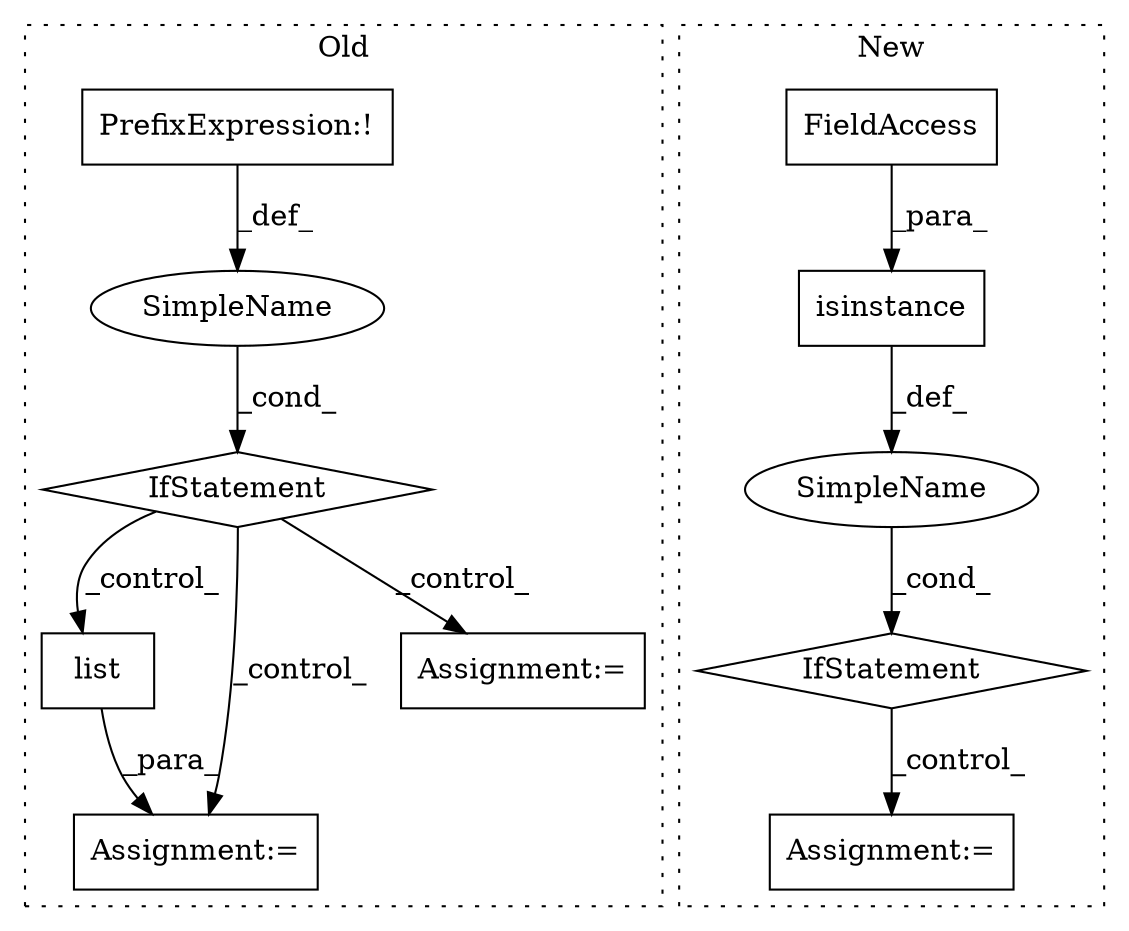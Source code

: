 digraph G {
subgraph cluster0 {
1 [label="list" a="32" s="7257,7311" l="5,1" shape="box"];
7 [label="Assignment:=" a="7" s="7256" l="1" shape="box"];
8 [label="IfStatement" a="25" s="6555,6569" l="4,2" shape="diamond"];
9 [label="SimpleName" a="42" s="" l="" shape="ellipse"];
10 [label="Assignment:=" a="7" s="7045" l="1" shape="box"];
11 [label="PrefixExpression:!" a="38" s="6559" l="1" shape="box"];
label = "Old";
style="dotted";
}
subgraph cluster1 {
2 [label="isinstance" a="32" s="5965,5985" l="11,1" shape="box"];
3 [label="IfStatement" a="25" s="5961,5986" l="4,2" shape="diamond"];
4 [label="Assignment:=" a="7" s="6000" l="1" shape="box"];
5 [label="SimpleName" a="42" s="" l="" shape="ellipse"];
6 [label="FieldAccess" a="22" s="5981" l="4" shape="box"];
label = "New";
style="dotted";
}
1 -> 7 [label="_para_"];
2 -> 5 [label="_def_"];
3 -> 4 [label="_control_"];
5 -> 3 [label="_cond_"];
6 -> 2 [label="_para_"];
8 -> 7 [label="_control_"];
8 -> 10 [label="_control_"];
8 -> 1 [label="_control_"];
9 -> 8 [label="_cond_"];
11 -> 9 [label="_def_"];
}